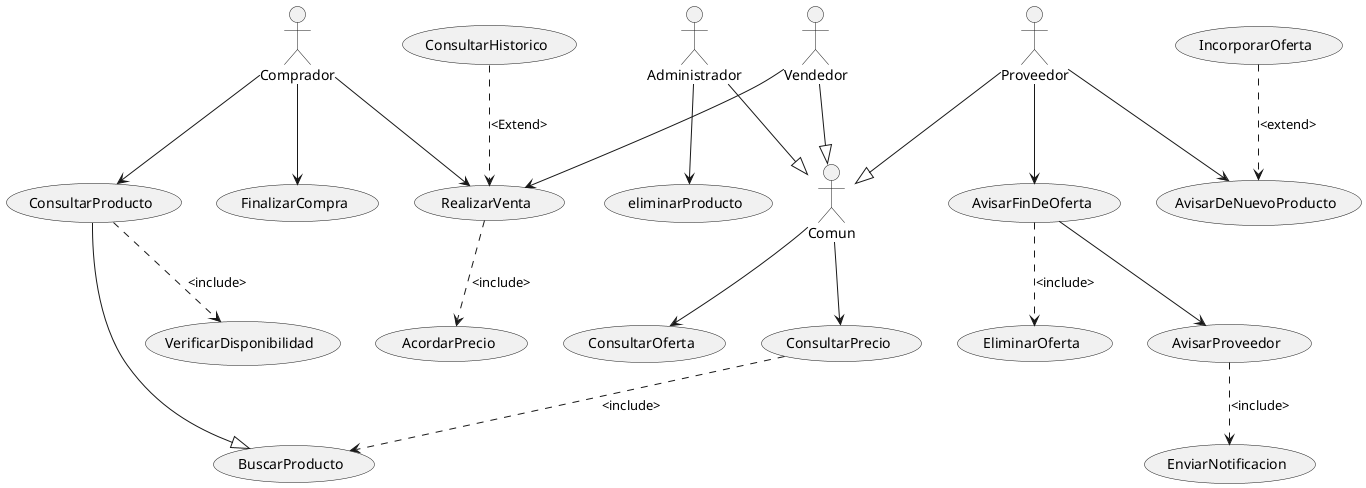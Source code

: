 @startuml
:Administrador: -->(eliminarProducto) 
:Comun:
Administrador--|>Comun
:Vendedor:
Vendedor --|> Comun
Comun -->(ConsultarPrecio)
Comun -->(ConsultarOferta)
(ConsultarPrecio)..>(BuscarProducto):<include>
:Proveedor: --|> Comun
Proveedor -->(AvisarFinDeOferta)
Proveedor-->(AvisarDeNuevoProducto)
(IncorporarOferta)..>(AvisarDeNuevoProducto):<extend>
(AvisarProveedor)..>(EnviarNotificacion):<include>
(AvisarFinDeOferta)..>(EliminarOferta):<include>
(AvisarFinDeOferta)-->(AvisarProveedor)
(ConsultarProducto)--|>(BuscarProducto)
:Comprador: --> (ConsultarProducto)
(ConsultarProducto)..>(VerificarDisponibilidad):<include>
Comprador-->(FinalizarCompra)
Comprador-->(RealizarVenta)
(ConsultarHistorico)..>(RealizarVenta):<Extend>
(RealizarVenta)..>(AcordarPrecio):<include>
Vendedor-->(RealizarVenta)

@enduml